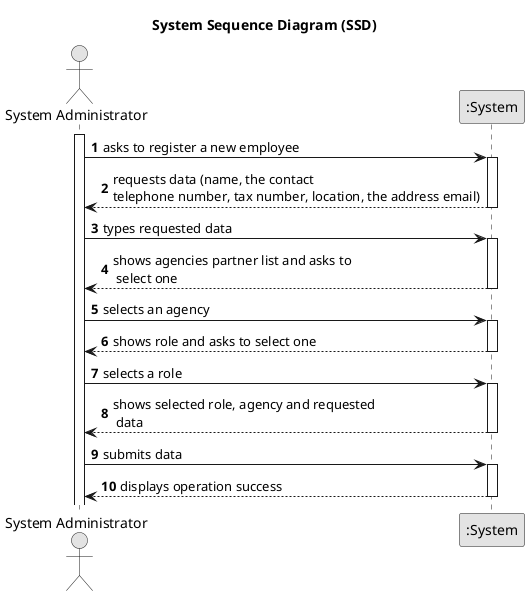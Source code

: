 @startuml
skinparam monochrome true
skinparam packageStyle rectangle
skinparam shadowing false

title System Sequence Diagram (SSD)

autonumber

actor "System Administrator" as Employee
participant ":System" as System

activate Employee

    Employee -> System : asks to register a new employee
    activate System

        System --> Employee : requests data (name, the contact \ntelephone number, tax number, location, the address email)
    deactivate System

    Employee -> System : types requested data
    activate System

        System --> Employee : shows agencies partner list and asks to \n select one
    deactivate System

    Employee -> System : selects an agency
    activate System


    System --> Employee : shows role and asks to select one
        deactivate System

    Employee -> System : selects a role
            activate System


        System --> Employee : shows selected role, agency and requested \n data
    deactivate System

    Employee -> System : submits data
    activate System

        System --> Employee : displays operation success
    deactivate System

@enduml